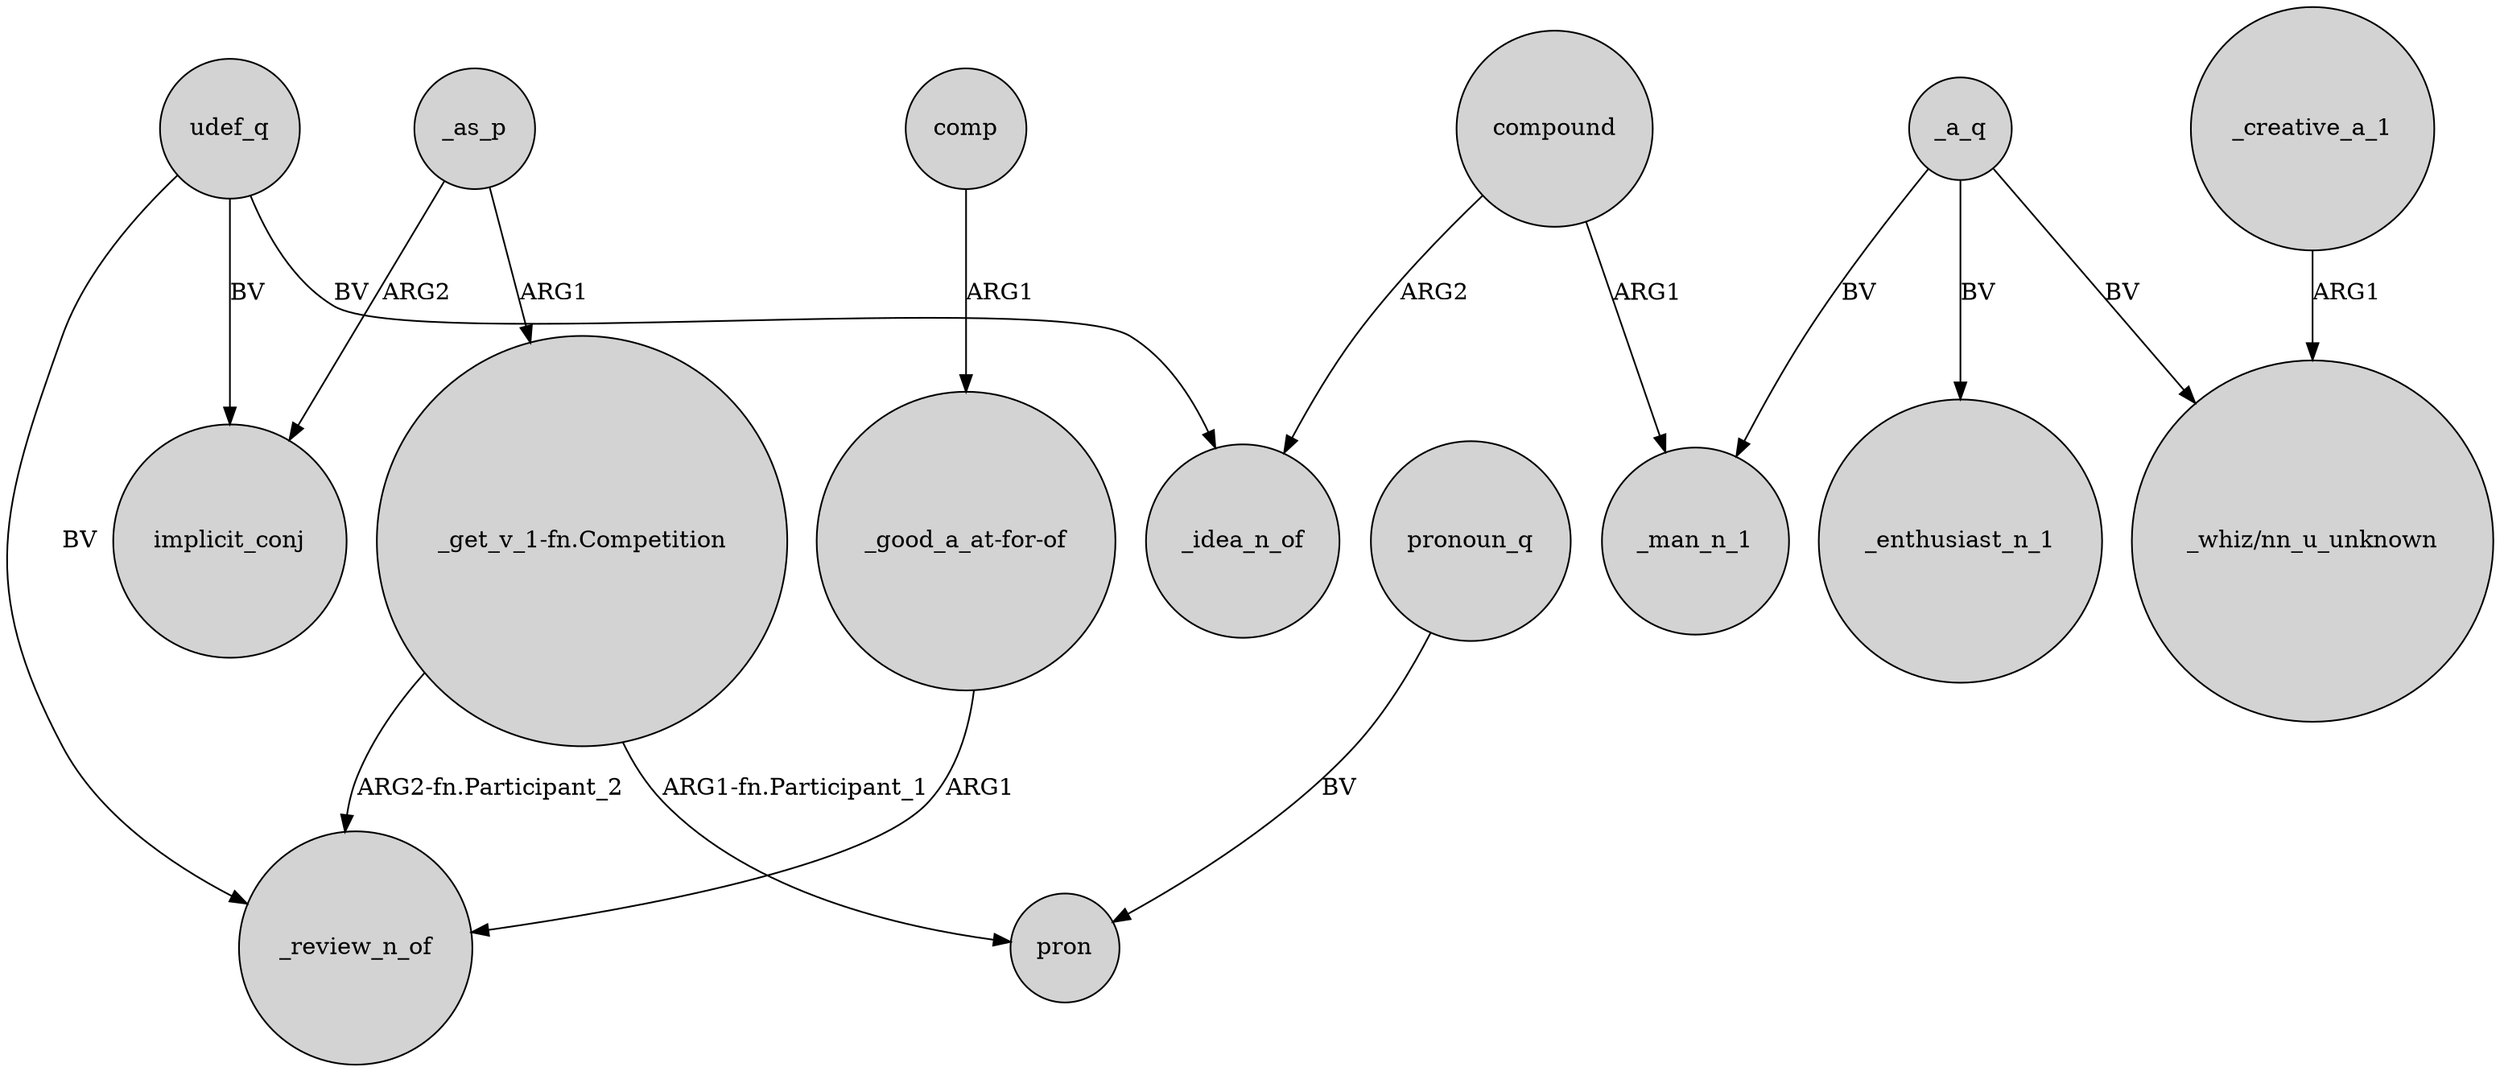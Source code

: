 digraph {
	node [shape=circle style=filled]
	udef_q -> _review_n_of [label=BV]
	"_get_v_1-fn.Competition" -> pron [label="ARG1-fn.Participant_1"]
	_creative_a_1 -> "_whiz/nn_u_unknown" [label=ARG1]
	_a_q -> _enthusiast_n_1 [label=BV]
	_a_q -> _man_n_1 [label=BV]
	_a_q -> "_whiz/nn_u_unknown" [label=BV]
	"_get_v_1-fn.Competition" -> _review_n_of [label="ARG2-fn.Participant_2"]
	_as_p -> implicit_conj [label=ARG2]
	"_good_a_at-for-of" -> _review_n_of [label=ARG1]
	udef_q -> _idea_n_of [label=BV]
	comp -> "_good_a_at-for-of" [label=ARG1]
	pronoun_q -> pron [label=BV]
	udef_q -> implicit_conj [label=BV]
	compound -> _idea_n_of [label=ARG2]
	compound -> _man_n_1 [label=ARG1]
	_as_p -> "_get_v_1-fn.Competition" [label=ARG1]
}
